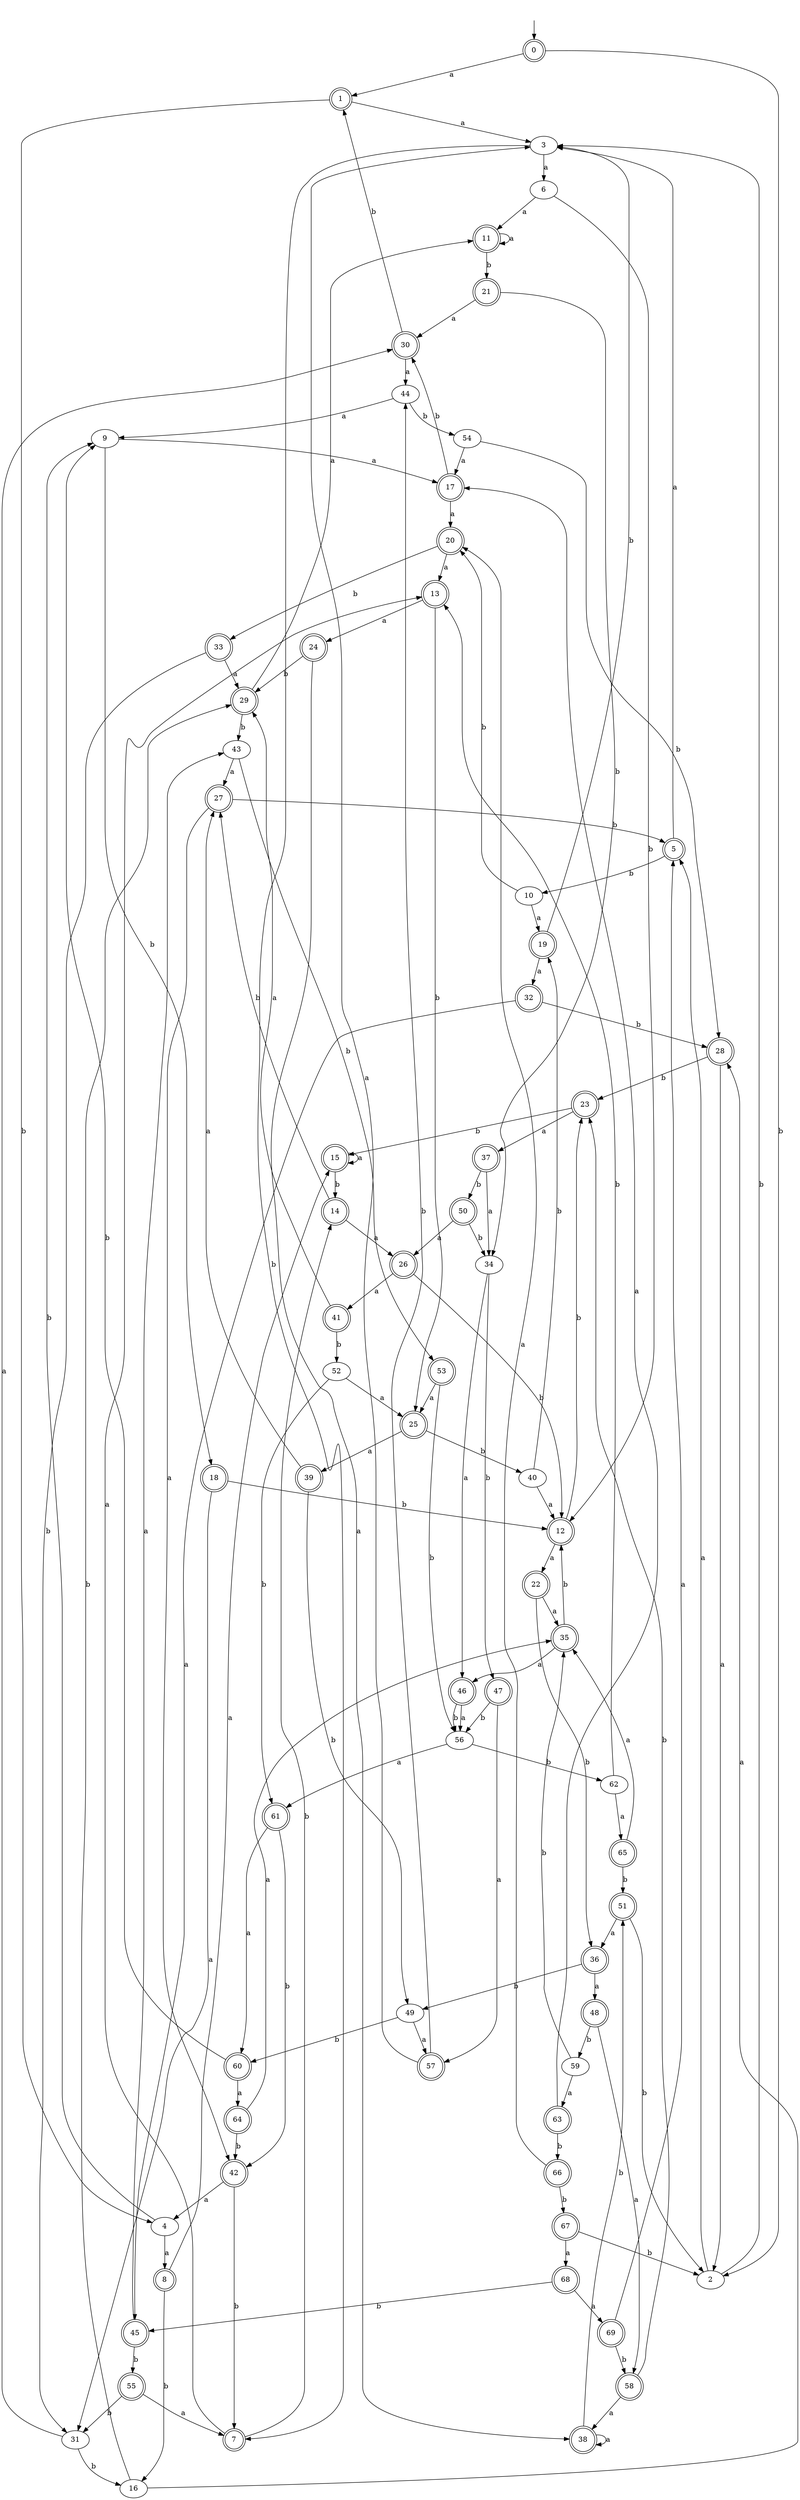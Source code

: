 digraph RandomDFA {
  __start0 [label="", shape=none];
  __start0 -> 0 [label=""];
  0 [shape=circle] [shape=doublecircle]
  0 -> 1 [label="a"]
  0 -> 2 [label="b"]
  1 [shape=doublecircle]
  1 -> 3 [label="a"]
  1 -> 4 [label="b"]
  2
  2 -> 5 [label="a"]
  2 -> 3 [label="b"]
  3
  3 -> 6 [label="a"]
  3 -> 7 [label="b"]
  4
  4 -> 8 [label="a"]
  4 -> 9 [label="b"]
  5 [shape=doublecircle]
  5 -> 3 [label="a"]
  5 -> 10 [label="b"]
  6
  6 -> 11 [label="a"]
  6 -> 12 [label="b"]
  7 [shape=doublecircle]
  7 -> 13 [label="a"]
  7 -> 14 [label="b"]
  8 [shape=doublecircle]
  8 -> 15 [label="a"]
  8 -> 16 [label="b"]
  9
  9 -> 17 [label="a"]
  9 -> 18 [label="b"]
  10
  10 -> 19 [label="a"]
  10 -> 20 [label="b"]
  11 [shape=doublecircle]
  11 -> 11 [label="a"]
  11 -> 21 [label="b"]
  12 [shape=doublecircle]
  12 -> 22 [label="a"]
  12 -> 23 [label="b"]
  13 [shape=doublecircle]
  13 -> 24 [label="a"]
  13 -> 25 [label="b"]
  14 [shape=doublecircle]
  14 -> 26 [label="a"]
  14 -> 27 [label="b"]
  15 [shape=doublecircle]
  15 -> 15 [label="a"]
  15 -> 14 [label="b"]
  16
  16 -> 28 [label="a"]
  16 -> 29 [label="b"]
  17 [shape=doublecircle]
  17 -> 20 [label="a"]
  17 -> 30 [label="b"]
  18 [shape=doublecircle]
  18 -> 31 [label="a"]
  18 -> 12 [label="b"]
  19 [shape=doublecircle]
  19 -> 32 [label="a"]
  19 -> 3 [label="b"]
  20 [shape=doublecircle]
  20 -> 13 [label="a"]
  20 -> 33 [label="b"]
  21 [shape=doublecircle]
  21 -> 30 [label="a"]
  21 -> 34 [label="b"]
  22 [shape=doublecircle]
  22 -> 35 [label="a"]
  22 -> 36 [label="b"]
  23 [shape=doublecircle]
  23 -> 37 [label="a"]
  23 -> 15 [label="b"]
  24 [shape=doublecircle]
  24 -> 38 [label="a"]
  24 -> 29 [label="b"]
  25 [shape=doublecircle]
  25 -> 39 [label="a"]
  25 -> 40 [label="b"]
  26 [shape=doublecircle]
  26 -> 41 [label="a"]
  26 -> 12 [label="b"]
  27 [shape=doublecircle]
  27 -> 42 [label="a"]
  27 -> 5 [label="b"]
  28 [shape=doublecircle]
  28 -> 2 [label="a"]
  28 -> 23 [label="b"]
  29 [shape=doublecircle]
  29 -> 11 [label="a"]
  29 -> 43 [label="b"]
  30 [shape=doublecircle]
  30 -> 44 [label="a"]
  30 -> 1 [label="b"]
  31
  31 -> 30 [label="a"]
  31 -> 16 [label="b"]
  32 [shape=doublecircle]
  32 -> 45 [label="a"]
  32 -> 28 [label="b"]
  33 [shape=doublecircle]
  33 -> 29 [label="a"]
  33 -> 31 [label="b"]
  34
  34 -> 46 [label="a"]
  34 -> 47 [label="b"]
  35 [shape=doublecircle]
  35 -> 46 [label="a"]
  35 -> 12 [label="b"]
  36 [shape=doublecircle]
  36 -> 48 [label="a"]
  36 -> 49 [label="b"]
  37 [shape=doublecircle]
  37 -> 34 [label="a"]
  37 -> 50 [label="b"]
  38 [shape=doublecircle]
  38 -> 38 [label="a"]
  38 -> 51 [label="b"]
  39 [shape=doublecircle]
  39 -> 27 [label="a"]
  39 -> 49 [label="b"]
  40
  40 -> 12 [label="a"]
  40 -> 19 [label="b"]
  41 [shape=doublecircle]
  41 -> 29 [label="a"]
  41 -> 52 [label="b"]
  42 [shape=doublecircle]
  42 -> 4 [label="a"]
  42 -> 7 [label="b"]
  43
  43 -> 27 [label="a"]
  43 -> 53 [label="b"]
  44
  44 -> 9 [label="a"]
  44 -> 54 [label="b"]
  45 [shape=doublecircle]
  45 -> 43 [label="a"]
  45 -> 55 [label="b"]
  46 [shape=doublecircle]
  46 -> 56 [label="a"]
  46 -> 56 [label="b"]
  47 [shape=doublecircle]
  47 -> 57 [label="a"]
  47 -> 56 [label="b"]
  48 [shape=doublecircle]
  48 -> 58 [label="a"]
  48 -> 59 [label="b"]
  49
  49 -> 57 [label="a"]
  49 -> 60 [label="b"]
  50 [shape=doublecircle]
  50 -> 26 [label="a"]
  50 -> 34 [label="b"]
  51 [shape=doublecircle]
  51 -> 36 [label="a"]
  51 -> 2 [label="b"]
  52
  52 -> 25 [label="a"]
  52 -> 61 [label="b"]
  53 [shape=doublecircle]
  53 -> 25 [label="a"]
  53 -> 56 [label="b"]
  54
  54 -> 17 [label="a"]
  54 -> 28 [label="b"]
  55 [shape=doublecircle]
  55 -> 7 [label="a"]
  55 -> 31 [label="b"]
  56
  56 -> 61 [label="a"]
  56 -> 62 [label="b"]
  57 [shape=doublecircle]
  57 -> 3 [label="a"]
  57 -> 44 [label="b"]
  58 [shape=doublecircle]
  58 -> 38 [label="a"]
  58 -> 23 [label="b"]
  59
  59 -> 63 [label="a"]
  59 -> 35 [label="b"]
  60 [shape=doublecircle]
  60 -> 64 [label="a"]
  60 -> 9 [label="b"]
  61 [shape=doublecircle]
  61 -> 60 [label="a"]
  61 -> 42 [label="b"]
  62
  62 -> 65 [label="a"]
  62 -> 13 [label="b"]
  63 [shape=doublecircle]
  63 -> 17 [label="a"]
  63 -> 66 [label="b"]
  64 [shape=doublecircle]
  64 -> 35 [label="a"]
  64 -> 42 [label="b"]
  65 [shape=doublecircle]
  65 -> 35 [label="a"]
  65 -> 51 [label="b"]
  66 [shape=doublecircle]
  66 -> 20 [label="a"]
  66 -> 67 [label="b"]
  67 [shape=doublecircle]
  67 -> 68 [label="a"]
  67 -> 2 [label="b"]
  68 [shape=doublecircle]
  68 -> 69 [label="a"]
  68 -> 45 [label="b"]
  69 [shape=doublecircle]
  69 -> 5 [label="a"]
  69 -> 58 [label="b"]
}
